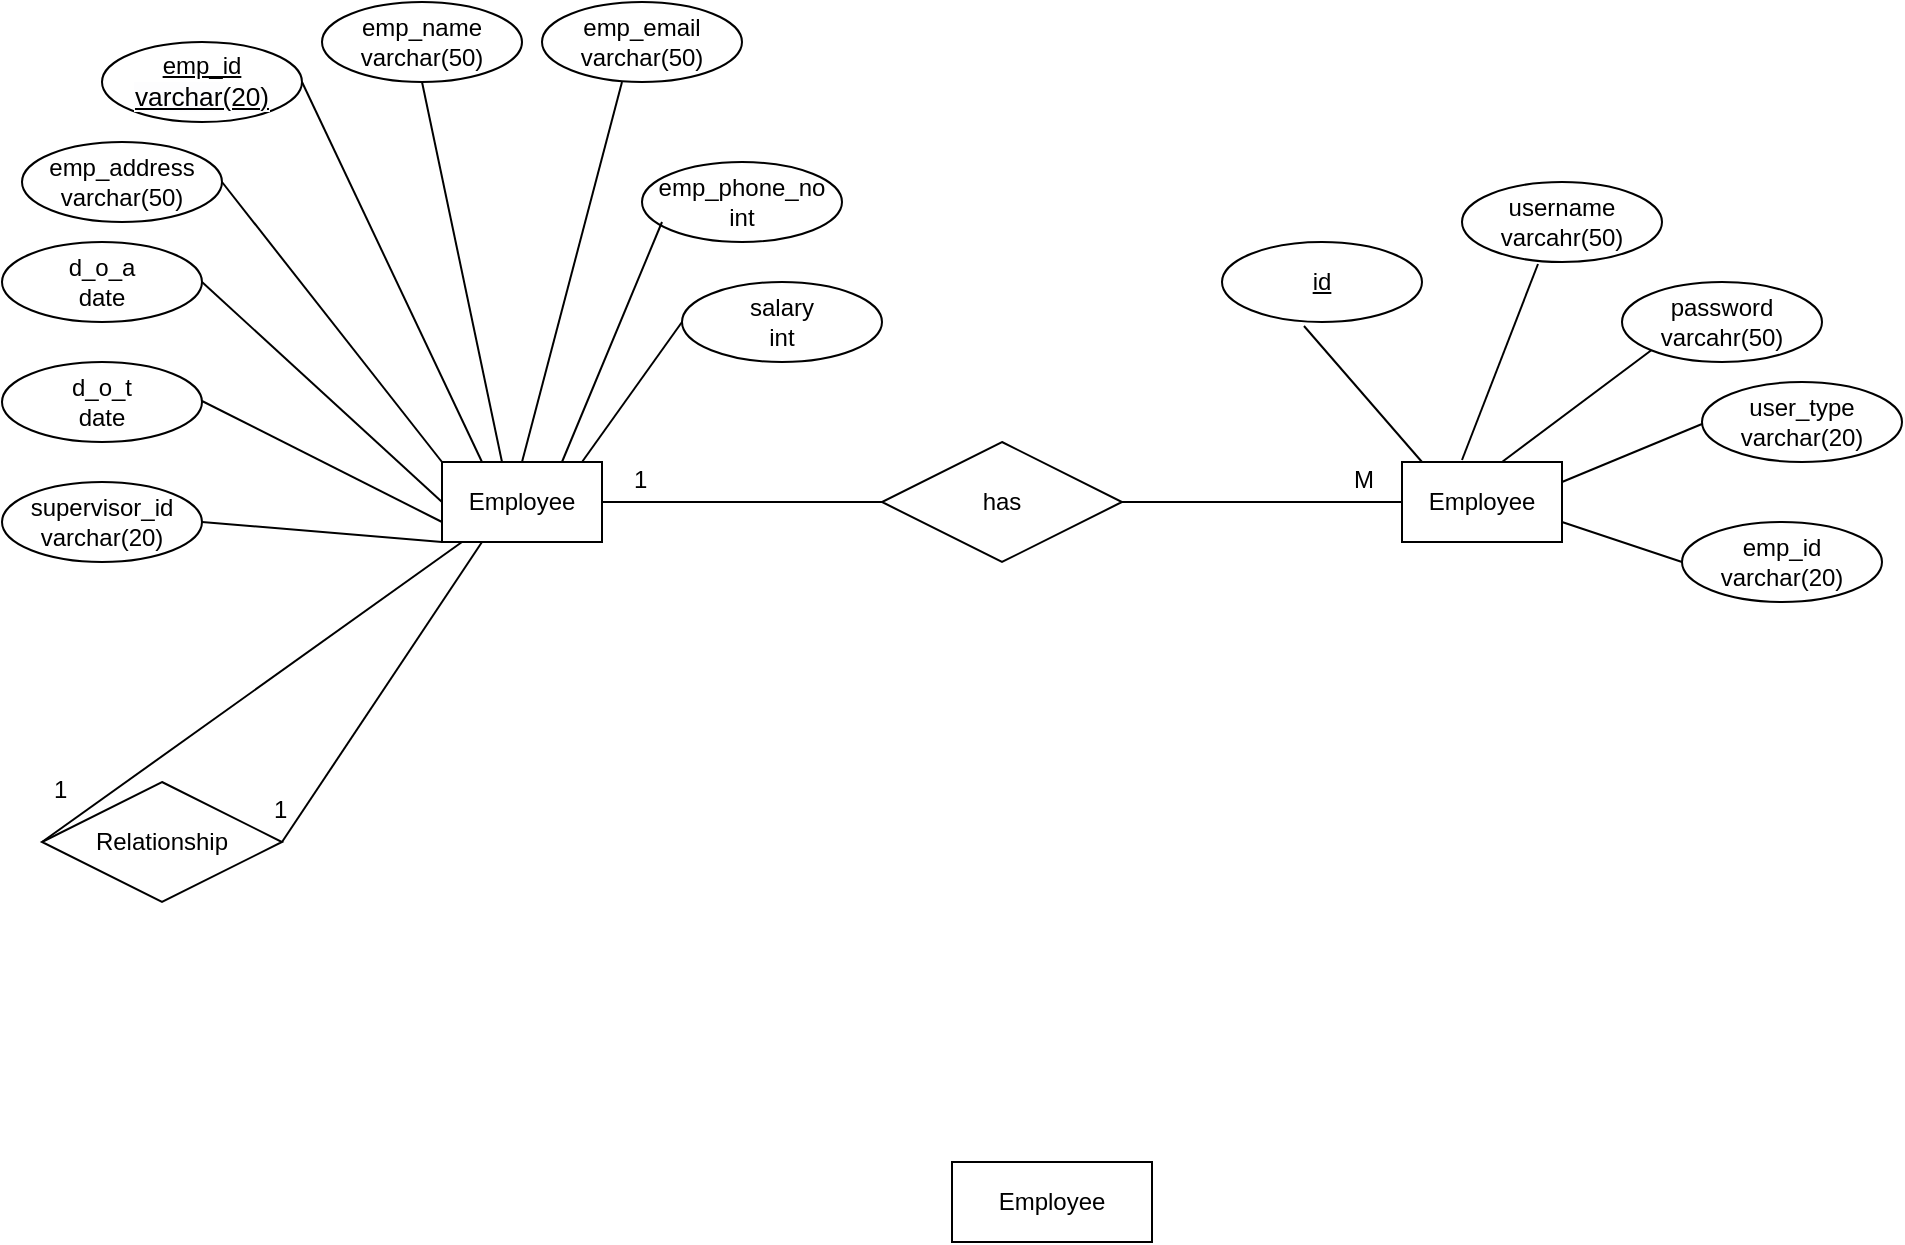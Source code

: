 <mxfile version="20.5.0" type="github">
  <diagram id="r4ur-zfl9ENtgprmow5h" name="Page-1">
    <mxGraphModel dx="2032" dy="1824" grid="1" gridSize="10" guides="1" tooltips="1" connect="1" arrows="1" fold="1" page="1" pageScale="1" pageWidth="850" pageHeight="1100" math="0" shadow="0">
      <root>
        <mxCell id="0" />
        <mxCell id="1" parent="0" />
        <mxCell id="Q2SEPZsP5HPs4pzICU3s-1" value="Employee" style="whiteSpace=wrap;html=1;align=center;" vertex="1" parent="1">
          <mxGeometry x="120" y="160" width="80" height="40" as="geometry" />
        </mxCell>
        <mxCell id="Q2SEPZsP5HPs4pzICU3s-2" value="Employee" style="whiteSpace=wrap;html=1;align=center;" vertex="1" parent="1">
          <mxGeometry x="375" y="510" width="100" height="40" as="geometry" />
        </mxCell>
        <mxCell id="Q2SEPZsP5HPs4pzICU3s-3" value="Employee" style="whiteSpace=wrap;html=1;align=center;" vertex="1" parent="1">
          <mxGeometry x="600" y="160" width="80" height="40" as="geometry" />
        </mxCell>
        <mxCell id="Q2SEPZsP5HPs4pzICU3s-4" value="has" style="shape=rhombus;perimeter=rhombusPerimeter;whiteSpace=wrap;html=1;align=center;" vertex="1" parent="1">
          <mxGeometry x="340" y="150" width="120" height="60" as="geometry" />
        </mxCell>
        <mxCell id="Q2SEPZsP5HPs4pzICU3s-8" value="" style="line;strokeWidth=1;rotatable=0;dashed=0;labelPosition=right;align=left;verticalAlign=middle;spacingTop=0;spacingLeft=6;points=[];portConstraint=eastwest;" vertex="1" parent="1">
          <mxGeometry x="200" y="175" width="140" height="10" as="geometry" />
        </mxCell>
        <mxCell id="Q2SEPZsP5HPs4pzICU3s-9" value="" style="line;strokeWidth=1;rotatable=0;dashed=0;labelPosition=right;align=left;verticalAlign=middle;spacingTop=0;spacingLeft=6;points=[];portConstraint=eastwest;" vertex="1" parent="1">
          <mxGeometry x="460" y="175" width="140" height="10" as="geometry" />
        </mxCell>
        <mxCell id="Q2SEPZsP5HPs4pzICU3s-10" value="emp_id&lt;br&gt;&lt;span style=&quot;font-family: sans-serif; font-size: 13.12px; text-align: left; background-color: rgb(253, 253, 254);&quot;&gt;varchar(20)&lt;/span&gt;" style="ellipse;whiteSpace=wrap;html=1;align=center;fontStyle=4;" vertex="1" parent="1">
          <mxGeometry x="-50" y="-50" width="100" height="40" as="geometry" />
        </mxCell>
        <mxCell id="Q2SEPZsP5HPs4pzICU3s-14" value="emp_name&lt;br&gt;varchar(50)" style="ellipse;whiteSpace=wrap;html=1;align=center;" vertex="1" parent="1">
          <mxGeometry x="60" y="-70" width="100" height="40" as="geometry" />
        </mxCell>
        <mxCell id="Q2SEPZsP5HPs4pzICU3s-15" value="emp_address&lt;br&gt;varchar(50)" style="ellipse;whiteSpace=wrap;html=1;align=center;" vertex="1" parent="1">
          <mxGeometry x="-90" width="100" height="40" as="geometry" />
        </mxCell>
        <mxCell id="Q2SEPZsP5HPs4pzICU3s-16" value="emp_phone_no&lt;br&gt;int" style="ellipse;whiteSpace=wrap;html=1;align=center;" vertex="1" parent="1">
          <mxGeometry x="220" y="10" width="100" height="40" as="geometry" />
        </mxCell>
        <mxCell id="Q2SEPZsP5HPs4pzICU3s-17" value="emp_email&lt;br&gt;varchar(50)" style="ellipse;whiteSpace=wrap;html=1;align=center;" vertex="1" parent="1">
          <mxGeometry x="170" y="-70" width="100" height="40" as="geometry" />
        </mxCell>
        <mxCell id="Q2SEPZsP5HPs4pzICU3s-18" value="d_o_a&lt;br&gt;date" style="ellipse;whiteSpace=wrap;html=1;align=center;" vertex="1" parent="1">
          <mxGeometry x="-100" y="50" width="100" height="40" as="geometry" />
        </mxCell>
        <mxCell id="Q2SEPZsP5HPs4pzICU3s-19" value="d_o_t&lt;br&gt;date" style="ellipse;whiteSpace=wrap;html=1;align=center;" vertex="1" parent="1">
          <mxGeometry x="-100" y="110" width="100" height="40" as="geometry" />
        </mxCell>
        <mxCell id="Q2SEPZsP5HPs4pzICU3s-20" value="salary&lt;br&gt;int" style="ellipse;whiteSpace=wrap;html=1;align=center;" vertex="1" parent="1">
          <mxGeometry x="240" y="70" width="100" height="40" as="geometry" />
        </mxCell>
        <mxCell id="Q2SEPZsP5HPs4pzICU3s-21" value="supervisor_id&lt;br&gt;varchar(20)" style="ellipse;whiteSpace=wrap;html=1;align=center;" vertex="1" parent="1">
          <mxGeometry x="-100" y="170" width="100" height="40" as="geometry" />
        </mxCell>
        <mxCell id="Q2SEPZsP5HPs4pzICU3s-26" value="" style="endArrow=none;html=1;rounded=0;entryX=0;entryY=0.75;entryDx=0;entryDy=0;" edge="1" parent="1" target="Q2SEPZsP5HPs4pzICU3s-1">
          <mxGeometry relative="1" as="geometry">
            <mxPoint y="129.5" as="sourcePoint" />
            <mxPoint x="160" y="129.5" as="targetPoint" />
          </mxGeometry>
        </mxCell>
        <mxCell id="Q2SEPZsP5HPs4pzICU3s-27" value="" style="endArrow=none;html=1;rounded=0;" edge="1" parent="1">
          <mxGeometry relative="1" as="geometry">
            <mxPoint y="190" as="sourcePoint" />
            <mxPoint x="120" y="200" as="targetPoint" />
          </mxGeometry>
        </mxCell>
        <mxCell id="Q2SEPZsP5HPs4pzICU3s-28" value="" style="endArrow=none;html=1;rounded=0;entryX=0;entryY=0.5;entryDx=0;entryDy=0;" edge="1" parent="1" target="Q2SEPZsP5HPs4pzICU3s-1">
          <mxGeometry relative="1" as="geometry">
            <mxPoint y="70" as="sourcePoint" />
            <mxPoint x="120" y="120.5" as="targetPoint" />
          </mxGeometry>
        </mxCell>
        <mxCell id="Q2SEPZsP5HPs4pzICU3s-29" value="" style="endArrow=none;html=1;rounded=0;entryX=0;entryY=0;entryDx=0;entryDy=0;" edge="1" parent="1" target="Q2SEPZsP5HPs4pzICU3s-1">
          <mxGeometry relative="1" as="geometry">
            <mxPoint x="10" y="20" as="sourcePoint" />
            <mxPoint x="130" y="70.5" as="targetPoint" />
          </mxGeometry>
        </mxCell>
        <mxCell id="Q2SEPZsP5HPs4pzICU3s-30" value="" style="endArrow=none;html=1;rounded=0;entryX=0.25;entryY=0;entryDx=0;entryDy=0;" edge="1" parent="1" target="Q2SEPZsP5HPs4pzICU3s-1">
          <mxGeometry relative="1" as="geometry">
            <mxPoint x="50" y="-30" as="sourcePoint" />
            <mxPoint x="170" y="20.5" as="targetPoint" />
          </mxGeometry>
        </mxCell>
        <mxCell id="Q2SEPZsP5HPs4pzICU3s-31" value="" style="endArrow=none;html=1;rounded=0;" edge="1" parent="1">
          <mxGeometry relative="1" as="geometry">
            <mxPoint x="110" y="-30" as="sourcePoint" />
            <mxPoint x="150" y="160" as="targetPoint" />
          </mxGeometry>
        </mxCell>
        <mxCell id="Q2SEPZsP5HPs4pzICU3s-32" value="" style="endArrow=none;html=1;rounded=0;entryX=0.5;entryY=0;entryDx=0;entryDy=0;" edge="1" parent="1" target="Q2SEPZsP5HPs4pzICU3s-1">
          <mxGeometry relative="1" as="geometry">
            <mxPoint x="210" y="-30" as="sourcePoint" />
            <mxPoint x="330" y="20.5" as="targetPoint" />
          </mxGeometry>
        </mxCell>
        <mxCell id="Q2SEPZsP5HPs4pzICU3s-33" value="" style="endArrow=none;html=1;rounded=0;entryX=0.75;entryY=0;entryDx=0;entryDy=0;exitX=0.1;exitY=0.75;exitDx=0;exitDy=0;exitPerimeter=0;" edge="1" parent="1" source="Q2SEPZsP5HPs4pzICU3s-16" target="Q2SEPZsP5HPs4pzICU3s-1">
          <mxGeometry relative="1" as="geometry">
            <mxPoint x="220" y="-20" as="sourcePoint" />
            <mxPoint x="170" y="170" as="targetPoint" />
          </mxGeometry>
        </mxCell>
        <mxCell id="Q2SEPZsP5HPs4pzICU3s-34" value="" style="endArrow=none;html=1;rounded=0;exitX=0;exitY=0.5;exitDx=0;exitDy=0;" edge="1" parent="1" source="Q2SEPZsP5HPs4pzICU3s-20">
          <mxGeometry relative="1" as="geometry">
            <mxPoint x="237" y="44" as="sourcePoint" />
            <mxPoint x="190" y="160" as="targetPoint" />
          </mxGeometry>
        </mxCell>
        <mxCell id="Q2SEPZsP5HPs4pzICU3s-35" value="1" style="text;strokeColor=none;fillColor=none;spacingLeft=4;spacingRight=4;overflow=hidden;rotatable=0;points=[[0,0.5],[1,0.5]];portConstraint=eastwest;fontSize=12;" vertex="1" parent="1">
          <mxGeometry x="210" y="155" width="40" height="30" as="geometry" />
        </mxCell>
        <mxCell id="Q2SEPZsP5HPs4pzICU3s-36" value="M" style="text;strokeColor=none;fillColor=none;spacingLeft=4;spacingRight=4;overflow=hidden;rotatable=0;points=[[0,0.5],[1,0.5]];portConstraint=eastwest;fontSize=12;" vertex="1" parent="1">
          <mxGeometry x="570" y="155" width="40" height="30" as="geometry" />
        </mxCell>
        <mxCell id="Q2SEPZsP5HPs4pzICU3s-37" value="Relationship" style="shape=rhombus;perimeter=rhombusPerimeter;whiteSpace=wrap;html=1;align=center;" vertex="1" parent="1">
          <mxGeometry x="-80" y="320" width="120" height="60" as="geometry" />
        </mxCell>
        <mxCell id="Q2SEPZsP5HPs4pzICU3s-38" value="" style="endArrow=none;html=1;rounded=0;entryX=0.25;entryY=1;entryDx=0;entryDy=0;" edge="1" parent="1" target="Q2SEPZsP5HPs4pzICU3s-1">
          <mxGeometry relative="1" as="geometry">
            <mxPoint x="40" y="350" as="sourcePoint" />
            <mxPoint x="200" y="350" as="targetPoint" />
          </mxGeometry>
        </mxCell>
        <mxCell id="Q2SEPZsP5HPs4pzICU3s-39" value="" style="endArrow=none;html=1;rounded=0;entryX=0.125;entryY=1;entryDx=0;entryDy=0;entryPerimeter=0;" edge="1" parent="1" target="Q2SEPZsP5HPs4pzICU3s-1">
          <mxGeometry relative="1" as="geometry">
            <mxPoint x="-80" y="350" as="sourcePoint" />
            <mxPoint x="120" y="200" as="targetPoint" />
          </mxGeometry>
        </mxCell>
        <mxCell id="Q2SEPZsP5HPs4pzICU3s-40" value="1" style="text;strokeColor=none;fillColor=none;spacingLeft=4;spacingRight=4;overflow=hidden;rotatable=0;points=[[0,0.5],[1,0.5]];portConstraint=eastwest;fontSize=12;" vertex="1" parent="1">
          <mxGeometry x="-80" y="310" width="40" height="30" as="geometry" />
        </mxCell>
        <mxCell id="Q2SEPZsP5HPs4pzICU3s-41" value="1" style="text;strokeColor=none;fillColor=none;spacingLeft=4;spacingRight=4;overflow=hidden;rotatable=0;points=[[0,0.5],[1,0.5]];portConstraint=eastwest;fontSize=12;" vertex="1" parent="1">
          <mxGeometry x="30" y="320" width="40" height="30" as="geometry" />
        </mxCell>
        <mxCell id="Q2SEPZsP5HPs4pzICU3s-42" value="username&lt;br&gt;varcahr(50)" style="ellipse;whiteSpace=wrap;html=1;align=center;" vertex="1" parent="1">
          <mxGeometry x="630" y="20" width="100" height="40" as="geometry" />
        </mxCell>
        <mxCell id="Q2SEPZsP5HPs4pzICU3s-43" value="password&lt;br&gt;varcahr(50)" style="ellipse;whiteSpace=wrap;html=1;align=center;" vertex="1" parent="1">
          <mxGeometry x="710" y="70" width="100" height="40" as="geometry" />
        </mxCell>
        <mxCell id="Q2SEPZsP5HPs4pzICU3s-44" value="user_type&lt;br&gt;varchar(20)" style="ellipse;whiteSpace=wrap;html=1;align=center;" vertex="1" parent="1">
          <mxGeometry x="750" y="120" width="100" height="40" as="geometry" />
        </mxCell>
        <mxCell id="Q2SEPZsP5HPs4pzICU3s-45" value="emp_id&lt;br&gt;varchar(20)" style="ellipse;whiteSpace=wrap;html=1;align=center;" vertex="1" parent="1">
          <mxGeometry x="740" y="190" width="100" height="40" as="geometry" />
        </mxCell>
        <mxCell id="Q2SEPZsP5HPs4pzICU3s-46" value="id" style="ellipse;whiteSpace=wrap;html=1;align=center;fontStyle=4;" vertex="1" parent="1">
          <mxGeometry x="510" y="50" width="100" height="40" as="geometry" />
        </mxCell>
        <mxCell id="Q2SEPZsP5HPs4pzICU3s-47" value="" style="endArrow=none;html=1;rounded=0;exitX=0.41;exitY=1.05;exitDx=0;exitDy=0;exitPerimeter=0;" edge="1" parent="1" source="Q2SEPZsP5HPs4pzICU3s-46">
          <mxGeometry relative="1" as="geometry">
            <mxPoint x="540" y="109" as="sourcePoint" />
            <mxPoint x="610" y="160" as="targetPoint" />
          </mxGeometry>
        </mxCell>
        <mxCell id="Q2SEPZsP5HPs4pzICU3s-49" value="" style="endArrow=none;html=1;rounded=0;exitX=0.38;exitY=1.025;exitDx=0;exitDy=0;exitPerimeter=0;entryX=0.375;entryY=-0.025;entryDx=0;entryDy=0;entryPerimeter=0;" edge="1" parent="1" source="Q2SEPZsP5HPs4pzICU3s-42" target="Q2SEPZsP5HPs4pzICU3s-3">
          <mxGeometry relative="1" as="geometry">
            <mxPoint x="660" y="60" as="sourcePoint" />
            <mxPoint x="719" y="128" as="targetPoint" />
          </mxGeometry>
        </mxCell>
        <mxCell id="Q2SEPZsP5HPs4pzICU3s-50" value="" style="endArrow=none;html=1;rounded=0;exitX=0;exitY=1;exitDx=0;exitDy=0;" edge="1" parent="1" source="Q2SEPZsP5HPs4pzICU3s-43">
          <mxGeometry relative="1" as="geometry">
            <mxPoint x="710" y="101" as="sourcePoint" />
            <mxPoint x="650" y="160" as="targetPoint" />
          </mxGeometry>
        </mxCell>
        <mxCell id="Q2SEPZsP5HPs4pzICU3s-51" value="" style="endArrow=none;html=1;rounded=0;exitX=0.04;exitY=0.775;exitDx=0;exitDy=0;exitPerimeter=0;entryX=1;entryY=0.25;entryDx=0;entryDy=0;" edge="1" parent="1" target="Q2SEPZsP5HPs4pzICU3s-3">
          <mxGeometry relative="1" as="geometry">
            <mxPoint x="750" y="141" as="sourcePoint" />
            <mxPoint x="686" y="200" as="targetPoint" />
          </mxGeometry>
        </mxCell>
        <mxCell id="Q2SEPZsP5HPs4pzICU3s-52" value="" style="endArrow=none;html=1;rounded=0;exitX=0;exitY=0.5;exitDx=0;exitDy=0;exitPerimeter=0;entryX=1;entryY=0.25;entryDx=0;entryDy=0;" edge="1" parent="1" source="Q2SEPZsP5HPs4pzICU3s-45">
          <mxGeometry relative="1" as="geometry">
            <mxPoint x="750" y="161" as="sourcePoint" />
            <mxPoint x="680" y="190" as="targetPoint" />
          </mxGeometry>
        </mxCell>
      </root>
    </mxGraphModel>
  </diagram>
</mxfile>
